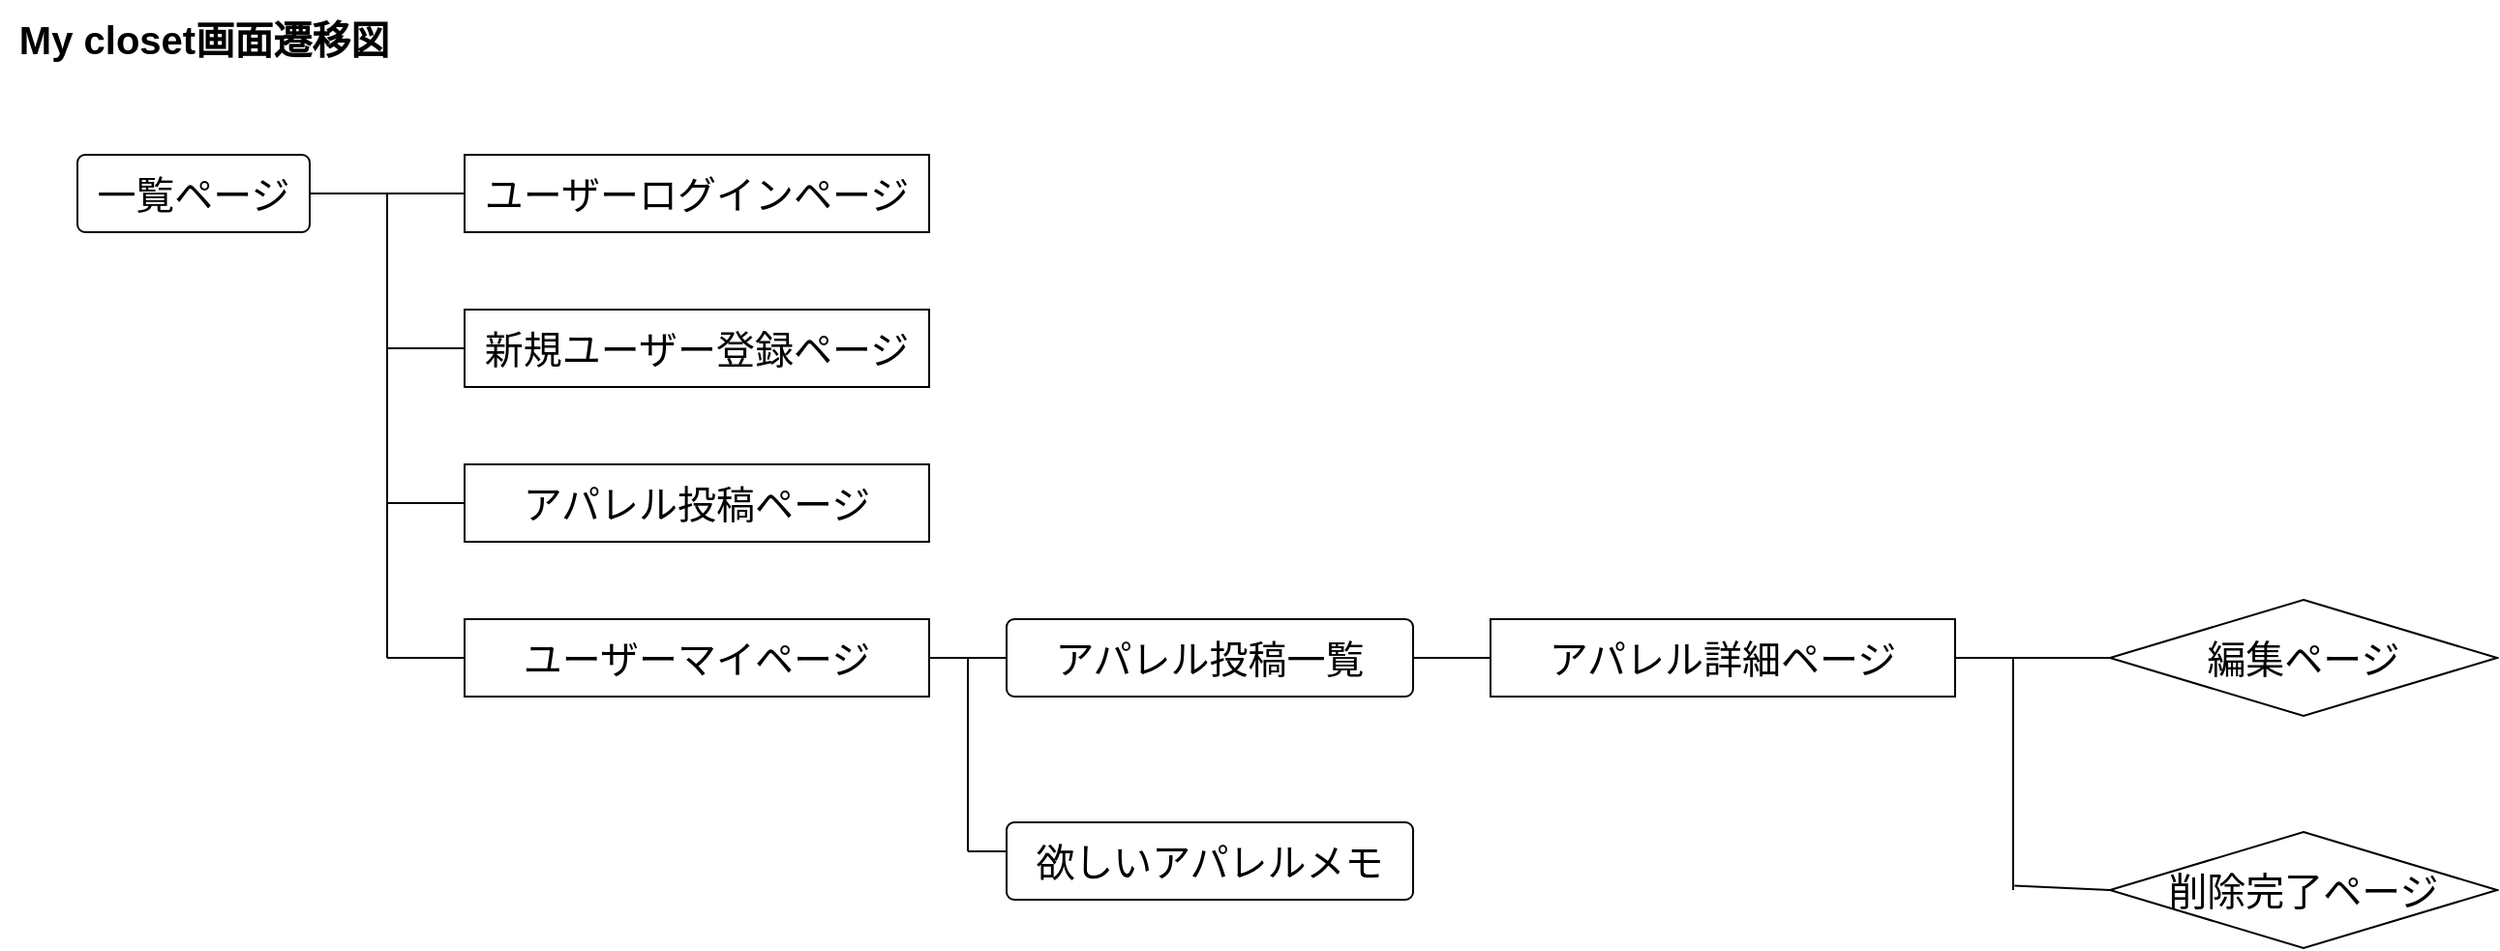 <mxfile>
    <diagram id="Zp90KZsn5y4Dv_K4OBUT" name="ページ1">
        <mxGraphModel dx="1424" dy="869" grid="0" gridSize="10" guides="1" tooltips="1" connect="1" arrows="1" fold="1" page="0" pageScale="1" pageWidth="827" pageHeight="1169" math="0" shadow="0">
            <root>
                <mxCell id="0"/>
                <mxCell id="1" parent="0"/>
                <mxCell id="2" value="My closet画面遷移図" style="text;html=1;align=center;verticalAlign=middle;resizable=0;points=[];autosize=1;strokeColor=none;fillColor=none;fontStyle=1;fontSize=20;" vertex="1" parent="1">
                    <mxGeometry x="40" y="480" width="210" height="40" as="geometry"/>
                </mxCell>
                <mxCell id="3" value="一覧ページ" style="rounded=1;arcSize=10;whiteSpace=wrap;html=1;align=center;fontSize=20;" vertex="1" parent="1">
                    <mxGeometry x="80" y="560" width="120" height="40" as="geometry"/>
                </mxCell>
                <mxCell id="6" value="ユーザーログインページ" style="whiteSpace=wrap;html=1;align=center;fontSize=20;" vertex="1" parent="1">
                    <mxGeometry x="280" y="560" width="240" height="40" as="geometry"/>
                </mxCell>
                <mxCell id="7" value="新規ユーザー登録ページ" style="whiteSpace=wrap;html=1;align=center;fontSize=20;" vertex="1" parent="1">
                    <mxGeometry x="280" y="640" width="240" height="40" as="geometry"/>
                </mxCell>
                <mxCell id="8" value="アパレル投稿ページ" style="whiteSpace=wrap;html=1;align=center;fontSize=20;" vertex="1" parent="1">
                    <mxGeometry x="280" y="720" width="240" height="40" as="geometry"/>
                </mxCell>
                <mxCell id="9" value="ユーザーマイページ" style="whiteSpace=wrap;html=1;align=center;fontSize=20;" vertex="1" parent="1">
                    <mxGeometry x="280" y="800" width="240" height="40" as="geometry"/>
                </mxCell>
                <mxCell id="11" value="編集ページ" style="shape=rhombus;perimeter=rhombusPerimeter;whiteSpace=wrap;html=1;align=center;fontSize=20;" vertex="1" parent="1">
                    <mxGeometry x="1130" y="790" width="200" height="60" as="geometry"/>
                </mxCell>
                <mxCell id="12" value="削除完了ページ" style="shape=rhombus;perimeter=rhombusPerimeter;whiteSpace=wrap;html=1;align=center;fontSize=20;" vertex="1" parent="1">
                    <mxGeometry x="1130" y="910" width="200" height="60" as="geometry"/>
                </mxCell>
                <mxCell id="16" value="欲しいアパレルメモ" style="rounded=1;arcSize=10;whiteSpace=wrap;html=1;align=center;fontSize=20;" vertex="1" parent="1">
                    <mxGeometry x="560" y="905" width="210" height="40" as="geometry"/>
                </mxCell>
                <mxCell id="18" value="" style="endArrow=none;html=1;rounded=0;fontSize=20;exitX=0;exitY=0.5;exitDx=0;exitDy=0;" edge="1" parent="1" source="6">
                    <mxGeometry relative="1" as="geometry">
                        <mxPoint x="210" y="730" as="sourcePoint"/>
                        <mxPoint x="200" y="580" as="targetPoint"/>
                        <Array as="points">
                            <mxPoint x="200" y="580"/>
                        </Array>
                    </mxGeometry>
                </mxCell>
                <mxCell id="19" value="" style="endArrow=none;html=1;rounded=0;fontSize=20;" edge="1" parent="1">
                    <mxGeometry relative="1" as="geometry">
                        <mxPoint x="240" y="580" as="sourcePoint"/>
                        <mxPoint x="240" y="820" as="targetPoint"/>
                        <Array as="points"/>
                    </mxGeometry>
                </mxCell>
                <mxCell id="20" value="" style="endArrow=none;html=1;rounded=0;fontSize=20;" edge="1" parent="1">
                    <mxGeometry relative="1" as="geometry">
                        <mxPoint x="240" y="820" as="sourcePoint"/>
                        <mxPoint x="280" y="820" as="targetPoint"/>
                    </mxGeometry>
                </mxCell>
                <mxCell id="21" value="" style="endArrow=none;html=1;rounded=0;fontSize=20;entryX=0;entryY=0.5;entryDx=0;entryDy=0;" edge="1" parent="1" target="7">
                    <mxGeometry relative="1" as="geometry">
                        <mxPoint x="240" y="660" as="sourcePoint"/>
                        <mxPoint x="280" y="670" as="targetPoint"/>
                    </mxGeometry>
                </mxCell>
                <mxCell id="22" value="" style="endArrow=none;html=1;rounded=0;fontSize=20;entryX=0;entryY=0.5;entryDx=0;entryDy=0;" edge="1" parent="1" target="8">
                    <mxGeometry relative="1" as="geometry">
                        <mxPoint x="240" y="740" as="sourcePoint"/>
                        <mxPoint x="380" y="730" as="targetPoint"/>
                    </mxGeometry>
                </mxCell>
                <mxCell id="23" value="" style="line;strokeWidth=1;rotatable=0;dashed=0;labelPosition=right;align=left;verticalAlign=middle;spacingTop=0;spacingLeft=6;points=[];portConstraint=eastwest;fontSize=20;" vertex="1" parent="1">
                    <mxGeometry x="1050" y="780" width="80" height="80" as="geometry"/>
                </mxCell>
                <mxCell id="26" value="アパレル詳細ページ" style="whiteSpace=wrap;html=1;align=center;fontSize=20;" vertex="1" parent="1">
                    <mxGeometry x="810" y="800" width="240" height="40" as="geometry"/>
                </mxCell>
                <mxCell id="28" value="" style="line;strokeWidth=1;rotatable=0;dashed=0;labelPosition=right;align=left;verticalAlign=middle;spacingTop=0;spacingLeft=6;points=[];portConstraint=eastwest;fontSize=20;direction=south;" vertex="1" parent="1">
                    <mxGeometry x="535" y="820" width="10" height="100" as="geometry"/>
                </mxCell>
                <mxCell id="32" value="アパレル投稿一覧" style="rounded=1;arcSize=10;whiteSpace=wrap;html=1;align=center;fontSize=20;" vertex="1" parent="1">
                    <mxGeometry x="560" y="800" width="210" height="40" as="geometry"/>
                </mxCell>
                <mxCell id="33" value="" style="line;strokeWidth=1;rotatable=0;dashed=0;labelPosition=right;align=left;verticalAlign=middle;spacingTop=0;spacingLeft=6;points=[];portConstraint=eastwest;fontSize=20;" vertex="1" parent="1">
                    <mxGeometry x="770" y="815" width="40" height="10" as="geometry"/>
                </mxCell>
                <mxCell id="34" value="" style="line;strokeWidth=1;rotatable=0;dashed=0;labelPosition=right;align=left;verticalAlign=middle;spacingTop=0;spacingLeft=6;points=[];portConstraint=eastwest;fontSize=20;" vertex="1" parent="1">
                    <mxGeometry x="520" y="815" width="40" height="10" as="geometry"/>
                </mxCell>
                <mxCell id="35" value="" style="endArrow=none;html=1;rounded=0;fontSize=20;" edge="1" parent="1">
                    <mxGeometry relative="1" as="geometry">
                        <mxPoint x="540" y="920" as="sourcePoint"/>
                        <mxPoint x="560" y="920" as="targetPoint"/>
                    </mxGeometry>
                </mxCell>
                <mxCell id="39" value="" style="endArrow=none;html=1;rounded=0;fontSize=20;exitX=0.981;exitY=0.933;exitDx=0;exitDy=0;exitPerimeter=0;" edge="1" parent="1">
                    <mxGeometry relative="1" as="geometry">
                        <mxPoint x="1080.67" y="937.72" as="sourcePoint"/>
                        <mxPoint x="1130" y="940" as="targetPoint"/>
                    </mxGeometry>
                </mxCell>
                <mxCell id="40" value="" style="endArrow=none;html=1;rounded=0;fontSize=20;" edge="1" parent="1">
                    <mxGeometry relative="1" as="geometry">
                        <mxPoint x="1080" y="940" as="sourcePoint"/>
                        <mxPoint x="1080" y="819.997" as="targetPoint"/>
                    </mxGeometry>
                </mxCell>
            </root>
        </mxGraphModel>
    </diagram>
</mxfile>
